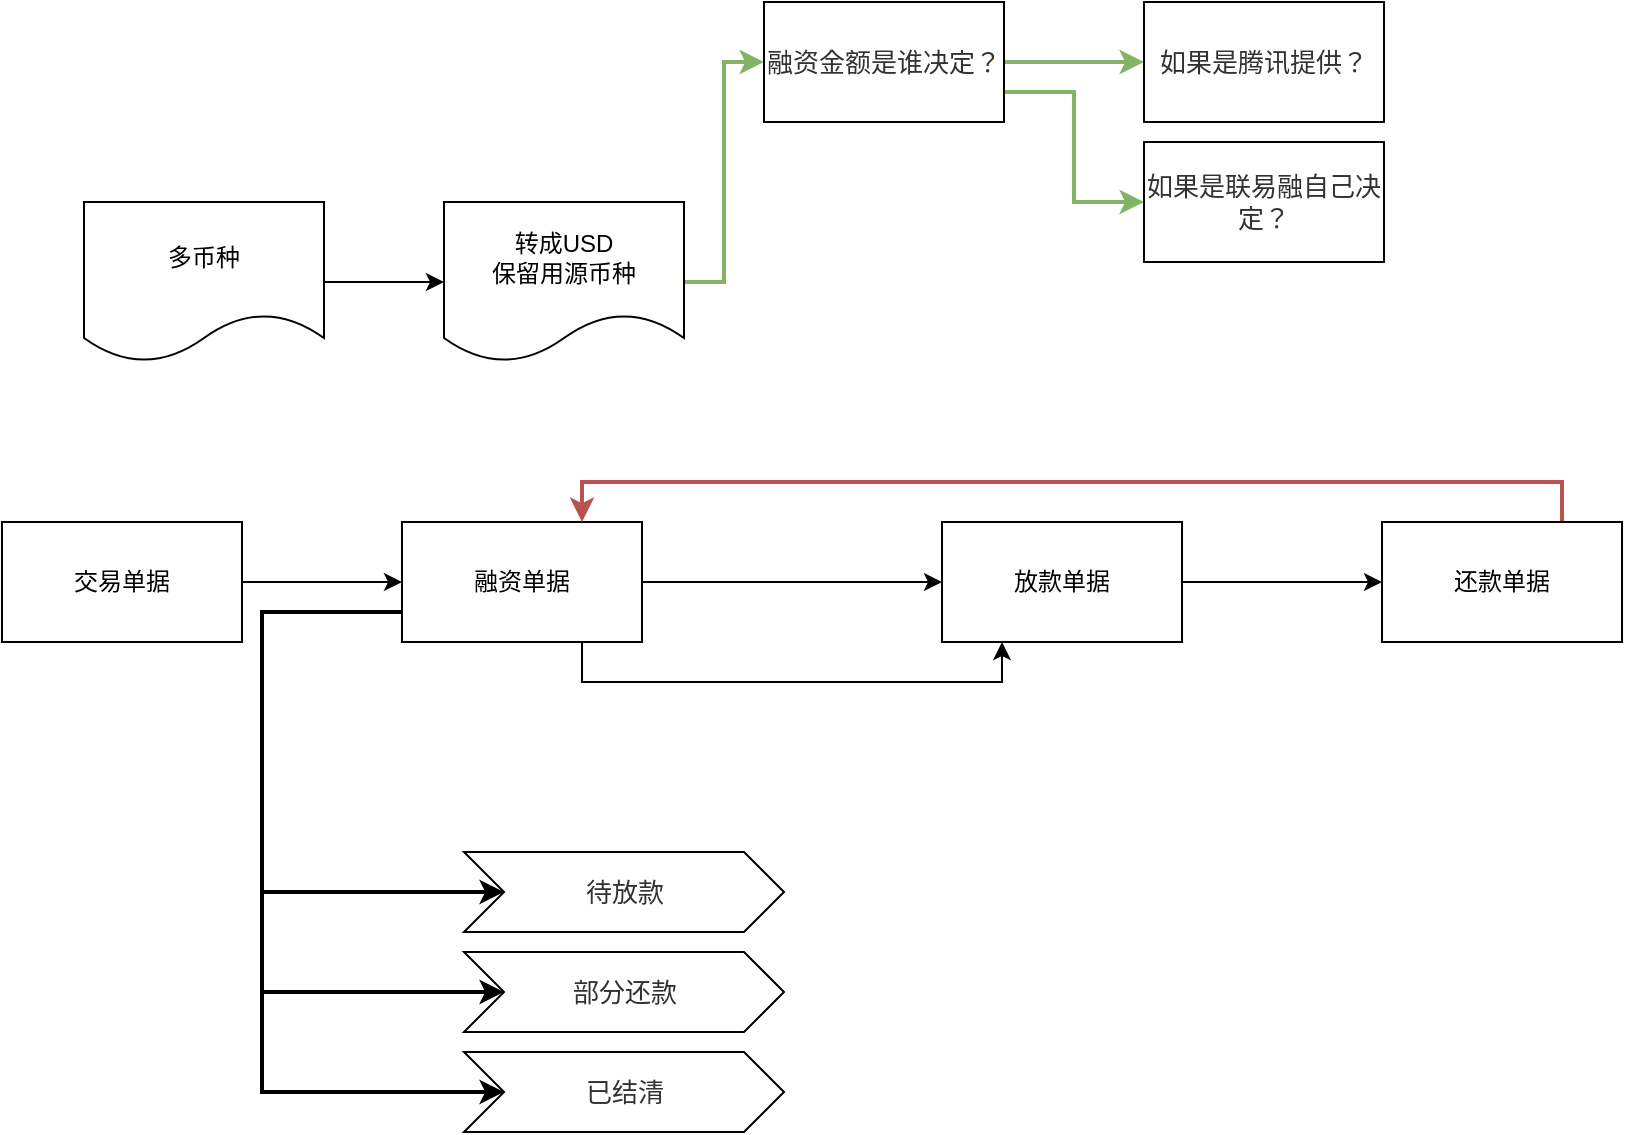 <mxfile version="18.1.3" type="github">
  <diagram id="2ortNFzDMwXPEB8PGw5y" name="Page-1">
    <mxGraphModel dx="1422" dy="772" grid="1" gridSize="10" guides="1" tooltips="1" connect="1" arrows="1" fold="1" page="1" pageScale="1" pageWidth="827" pageHeight="1169" math="0" shadow="0">
      <root>
        <mxCell id="0" />
        <mxCell id="1" parent="0" />
        <mxCell id="2Hd5r5N6Wrh8iu3MAncP-3" style="edgeStyle=orthogonalEdgeStyle;rounded=0;orthogonalLoop=1;jettySize=auto;html=1;exitX=1;exitY=0.5;exitDx=0;exitDy=0;entryX=0;entryY=0.5;entryDx=0;entryDy=0;" parent="1" source="2Hd5r5N6Wrh8iu3MAncP-1" target="2Hd5r5N6Wrh8iu3MAncP-2" edge="1">
          <mxGeometry relative="1" as="geometry" />
        </mxCell>
        <mxCell id="2Hd5r5N6Wrh8iu3MAncP-1" value="交易单据" style="rounded=0;whiteSpace=wrap;html=1;" parent="1" vertex="1">
          <mxGeometry x="9" y="320" width="120" height="60" as="geometry" />
        </mxCell>
        <mxCell id="2Hd5r5N6Wrh8iu3MAncP-13" style="edgeStyle=orthogonalEdgeStyle;rounded=0;orthogonalLoop=1;jettySize=auto;html=1;exitX=0;exitY=0.75;exitDx=0;exitDy=0;entryX=0;entryY=0;entryDx=20;entryDy=20;entryPerimeter=0;strokeWidth=2;" parent="1" source="2Hd5r5N6Wrh8iu3MAncP-2" target="2Hd5r5N6Wrh8iu3MAncP-12" edge="1">
          <mxGeometry relative="1" as="geometry">
            <mxPoint x="159" y="440" as="sourcePoint" />
            <Array as="points">
              <mxPoint x="139" y="365" />
              <mxPoint x="139" y="505" />
            </Array>
          </mxGeometry>
        </mxCell>
        <mxCell id="2Hd5r5N6Wrh8iu3MAncP-17" style="edgeStyle=orthogonalEdgeStyle;rounded=0;orthogonalLoop=1;jettySize=auto;html=1;exitX=0;exitY=0.75;exitDx=0;exitDy=0;entryX=0;entryY=0;entryDx=20;entryDy=20;entryPerimeter=0;strokeWidth=2;" parent="1" source="2Hd5r5N6Wrh8iu3MAncP-2" target="2Hd5r5N6Wrh8iu3MAncP-15" edge="1">
          <mxGeometry relative="1" as="geometry">
            <mxPoint x="159" y="440" as="sourcePoint" />
            <Array as="points">
              <mxPoint x="139" y="365" />
              <mxPoint x="139" y="605" />
            </Array>
          </mxGeometry>
        </mxCell>
        <mxCell id="2Hd5r5N6Wrh8iu3MAncP-25" style="edgeStyle=orthogonalEdgeStyle;rounded=0;orthogonalLoop=1;jettySize=auto;html=1;exitX=1;exitY=0.5;exitDx=0;exitDy=0;entryX=0;entryY=0.5;entryDx=0;entryDy=0;" parent="1" source="2Hd5r5N6Wrh8iu3MAncP-2" target="2Hd5r5N6Wrh8iu3MAncP-4" edge="1">
          <mxGeometry relative="1" as="geometry" />
        </mxCell>
        <mxCell id="2Hd5r5N6Wrh8iu3MAncP-27" style="edgeStyle=orthogonalEdgeStyle;rounded=0;orthogonalLoop=1;jettySize=auto;html=1;exitX=0;exitY=0.75;exitDx=0;exitDy=0;entryX=0;entryY=0;entryDx=20;entryDy=20;entryPerimeter=0;strokeWidth=2;" parent="1" source="2Hd5r5N6Wrh8iu3MAncP-2" target="2Hd5r5N6Wrh8iu3MAncP-14" edge="1">
          <mxGeometry relative="1" as="geometry">
            <Array as="points">
              <mxPoint x="139" y="365" />
              <mxPoint x="139" y="555" />
            </Array>
          </mxGeometry>
        </mxCell>
        <mxCell id="lJR_Px3ELDEHnohK0_34-1" style="edgeStyle=orthogonalEdgeStyle;rounded=0;orthogonalLoop=1;jettySize=auto;html=1;exitX=0.75;exitY=1;exitDx=0;exitDy=0;entryX=0.25;entryY=1;entryDx=0;entryDy=0;" parent="1" source="2Hd5r5N6Wrh8iu3MAncP-2" target="2Hd5r5N6Wrh8iu3MAncP-4" edge="1">
          <mxGeometry relative="1" as="geometry" />
        </mxCell>
        <mxCell id="2Hd5r5N6Wrh8iu3MAncP-2" value="融资单据" style="rounded=0;whiteSpace=wrap;html=1;" parent="1" vertex="1">
          <mxGeometry x="209" y="320" width="120" height="60" as="geometry" />
        </mxCell>
        <mxCell id="2Hd5r5N6Wrh8iu3MAncP-26" style="edgeStyle=orthogonalEdgeStyle;rounded=0;orthogonalLoop=1;jettySize=auto;html=1;exitX=1;exitY=0.5;exitDx=0;exitDy=0;" parent="1" source="2Hd5r5N6Wrh8iu3MAncP-4" target="2Hd5r5N6Wrh8iu3MAncP-5" edge="1">
          <mxGeometry relative="1" as="geometry" />
        </mxCell>
        <mxCell id="2Hd5r5N6Wrh8iu3MAncP-4" value="放款单据" style="rounded=0;whiteSpace=wrap;html=1;" parent="1" vertex="1">
          <mxGeometry x="479" y="320" width="120" height="60" as="geometry" />
        </mxCell>
        <mxCell id="2Hd5r5N6Wrh8iu3MAncP-28" style="edgeStyle=orthogonalEdgeStyle;rounded=0;orthogonalLoop=1;jettySize=auto;html=1;exitX=0.75;exitY=0;exitDx=0;exitDy=0;entryX=0.75;entryY=0;entryDx=0;entryDy=0;strokeWidth=2;fillColor=#f8cecc;strokeColor=#b85450;" parent="1" source="2Hd5r5N6Wrh8iu3MAncP-5" target="2Hd5r5N6Wrh8iu3MAncP-2" edge="1">
          <mxGeometry relative="1" as="geometry" />
        </mxCell>
        <mxCell id="2Hd5r5N6Wrh8iu3MAncP-5" value="还款单据" style="rounded=0;whiteSpace=wrap;html=1;" parent="1" vertex="1">
          <mxGeometry x="699" y="320" width="120" height="60" as="geometry" />
        </mxCell>
        <mxCell id="2Hd5r5N6Wrh8iu3MAncP-21" style="edgeStyle=orthogonalEdgeStyle;rounded=0;orthogonalLoop=1;jettySize=auto;html=1;exitX=1;exitY=0.5;exitDx=0;exitDy=0;entryX=0;entryY=0.5;entryDx=0;entryDy=0;fillColor=#d5e8d4;strokeColor=#82b366;strokeWidth=2;" parent="1" source="2Hd5r5N6Wrh8iu3MAncP-6" target="2Hd5r5N6Wrh8iu3MAncP-18" edge="1">
          <mxGeometry relative="1" as="geometry" />
        </mxCell>
        <mxCell id="2Hd5r5N6Wrh8iu3MAncP-6" value="转成USD&lt;br&gt;保留用源币种" style="shape=document;whiteSpace=wrap;html=1;boundedLbl=1;" parent="1" vertex="1">
          <mxGeometry x="230" y="160" width="120" height="80" as="geometry" />
        </mxCell>
        <mxCell id="2Hd5r5N6Wrh8iu3MAncP-8" style="edgeStyle=orthogonalEdgeStyle;rounded=0;orthogonalLoop=1;jettySize=auto;html=1;exitX=1;exitY=0.5;exitDx=0;exitDy=0;entryX=0;entryY=0.5;entryDx=0;entryDy=0;" parent="1" source="2Hd5r5N6Wrh8iu3MAncP-7" target="2Hd5r5N6Wrh8iu3MAncP-6" edge="1">
          <mxGeometry relative="1" as="geometry" />
        </mxCell>
        <mxCell id="2Hd5r5N6Wrh8iu3MAncP-7" value="多币种" style="shape=document;whiteSpace=wrap;html=1;boundedLbl=1;" parent="1" vertex="1">
          <mxGeometry x="50" y="160" width="120" height="80" as="geometry" />
        </mxCell>
        <mxCell id="2Hd5r5N6Wrh8iu3MAncP-12" value="&lt;span style=&quot;color: rgb(50, 50, 50); font-family: 微软雅黑; font-size: 13px; background-color: rgba(255, 255, 255, 0.01);&quot;&gt;待放款&lt;/span&gt;" style="html=1;shape=mxgraph.infographic.ribbonSimple;notch1=20;notch2=20;align=center;verticalAlign=middle;fontSize=14;fontStyle=0;fillColor=#FFFFFF;" parent="1" vertex="1">
          <mxGeometry x="240" y="485" width="160" height="40" as="geometry" />
        </mxCell>
        <mxCell id="2Hd5r5N6Wrh8iu3MAncP-14" value="&lt;span style=&quot;color: rgb(50, 50, 50); font-family: 微软雅黑; font-size: 13px; background-color: rgba(255, 255, 255, 0.01);&quot;&gt;部分还款&lt;/span&gt;" style="html=1;shape=mxgraph.infographic.ribbonSimple;notch1=20;notch2=20;align=center;verticalAlign=middle;fontSize=14;fontStyle=0;fillColor=#FFFFFF;" parent="1" vertex="1">
          <mxGeometry x="240" y="535" width="160" height="40" as="geometry" />
        </mxCell>
        <mxCell id="2Hd5r5N6Wrh8iu3MAncP-15" value="&lt;span style=&quot;color: rgb(50, 50, 50); font-family: 微软雅黑; font-size: 13px; background-color: rgba(255, 255, 255, 0.01);&quot;&gt;已结清&lt;/span&gt;" style="html=1;shape=mxgraph.infographic.ribbonSimple;notch1=20;notch2=20;align=center;verticalAlign=middle;fontSize=14;fontStyle=0;fillColor=#FFFFFF;" parent="1" vertex="1">
          <mxGeometry x="240" y="585" width="160" height="40" as="geometry" />
        </mxCell>
        <mxCell id="2Hd5r5N6Wrh8iu3MAncP-22" style="edgeStyle=orthogonalEdgeStyle;rounded=0;orthogonalLoop=1;jettySize=auto;html=1;exitX=1;exitY=0.5;exitDx=0;exitDy=0;fillColor=#d5e8d4;strokeColor=#82b366;strokeWidth=2;" parent="1" source="2Hd5r5N6Wrh8iu3MAncP-18" target="2Hd5r5N6Wrh8iu3MAncP-20" edge="1">
          <mxGeometry relative="1" as="geometry" />
        </mxCell>
        <mxCell id="2Hd5r5N6Wrh8iu3MAncP-24" style="edgeStyle=orthogonalEdgeStyle;rounded=0;orthogonalLoop=1;jettySize=auto;html=1;exitX=1;exitY=0.75;exitDx=0;exitDy=0;entryX=0;entryY=0.5;entryDx=0;entryDy=0;fillColor=#d5e8d4;strokeColor=#82b366;strokeWidth=2;" parent="1" source="2Hd5r5N6Wrh8iu3MAncP-18" target="2Hd5r5N6Wrh8iu3MAncP-23" edge="1">
          <mxGeometry relative="1" as="geometry" />
        </mxCell>
        <mxCell id="2Hd5r5N6Wrh8iu3MAncP-18" value="&lt;span style=&quot;color: rgb(50, 50, 50); font-family: 微软雅黑; font-size: 13px; background-color: rgba(255, 255, 255, 0.01);&quot;&gt;融资金额是谁决定？&lt;/span&gt;" style="rounded=0;whiteSpace=wrap;html=1;" parent="1" vertex="1">
          <mxGeometry x="390" y="60" width="120" height="60" as="geometry" />
        </mxCell>
        <mxCell id="2Hd5r5N6Wrh8iu3MAncP-20" value="&lt;span style=&quot;color: rgb(50, 50, 50); font-family: 微软雅黑; font-size: 13px; background-color: rgba(255, 255, 255, 0.01);&quot;&gt;如果是腾讯提供？&lt;/span&gt;" style="rounded=0;whiteSpace=wrap;html=1;" parent="1" vertex="1">
          <mxGeometry x="580" y="60" width="120" height="60" as="geometry" />
        </mxCell>
        <mxCell id="2Hd5r5N6Wrh8iu3MAncP-23" value="&lt;span style=&quot;color: rgb(50, 50, 50); font-family: 微软雅黑; font-size: 13px; background-color: rgba(255, 255, 255, 0.01);&quot;&gt;如果是联易融自己决定？&lt;/span&gt;" style="rounded=0;whiteSpace=wrap;html=1;" parent="1" vertex="1">
          <mxGeometry x="580" y="130" width="120" height="60" as="geometry" />
        </mxCell>
      </root>
    </mxGraphModel>
  </diagram>
</mxfile>
